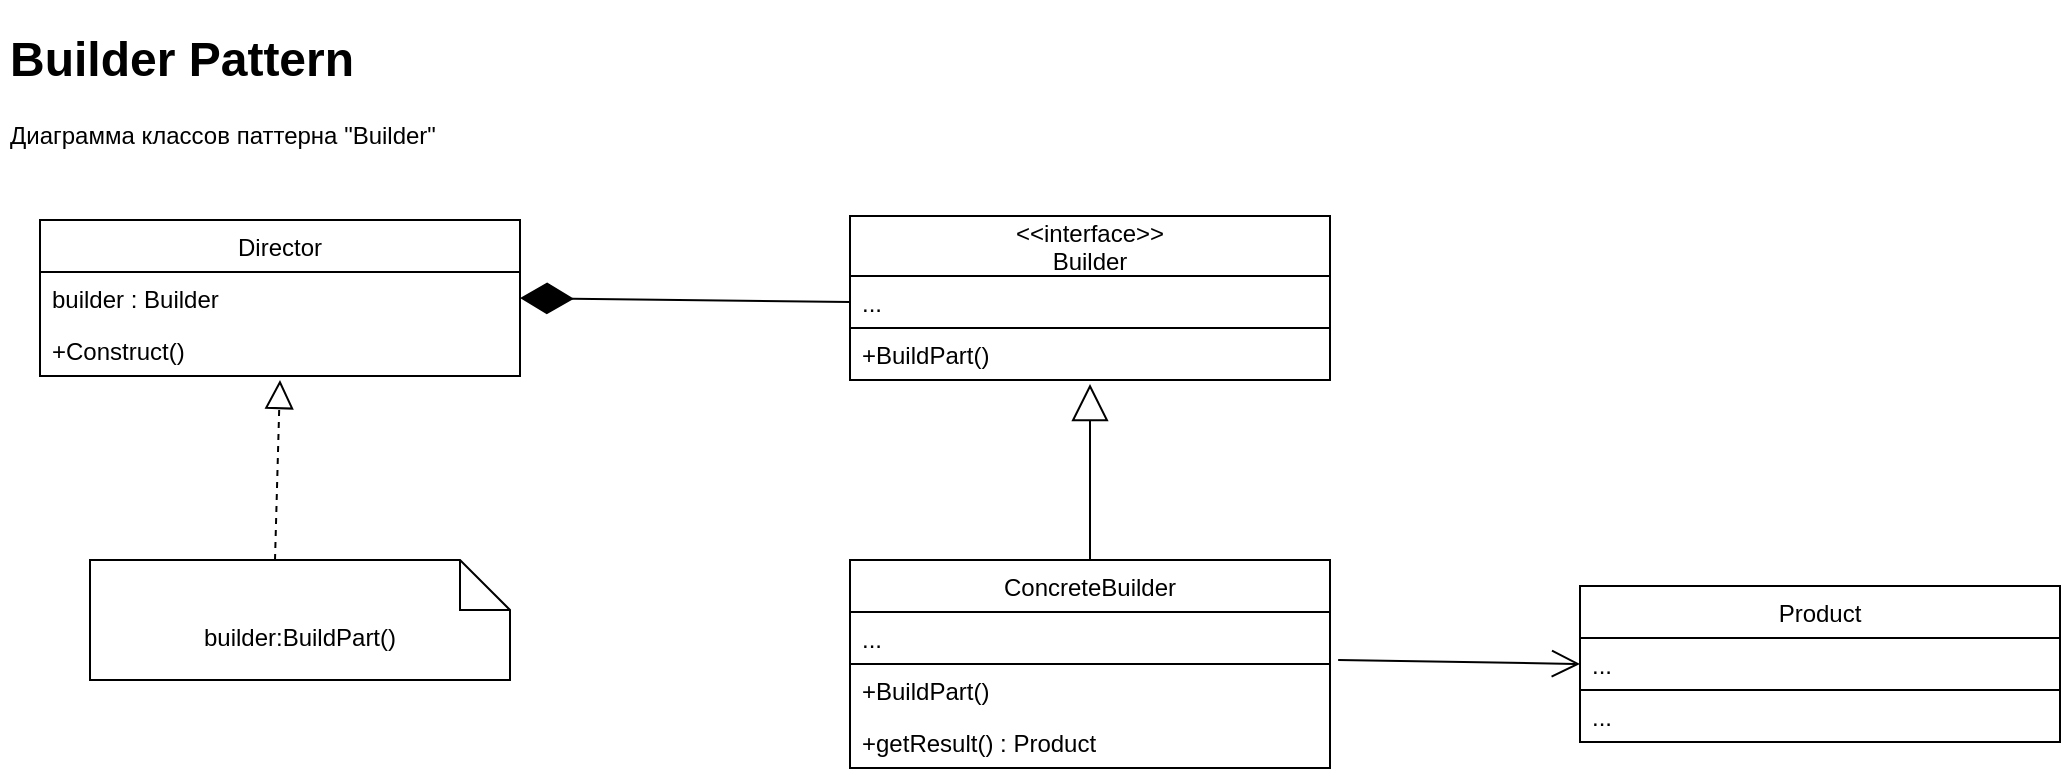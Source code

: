 <mxfile version="22.1.2" type="device">
  <diagram id="_8DVooJ6I-LJaCqOsPuH" name="Страница 1">
    <mxGraphModel dx="530" dy="520" grid="1" gridSize="10" guides="1" tooltips="1" connect="1" arrows="1" fold="1" page="1" pageScale="1" pageWidth="1169" pageHeight="827" math="0" shadow="0">
      <root>
        <mxCell id="0" />
        <mxCell id="1" parent="0" />
        <mxCell id="LA-G4Ssv7THbibrzKtyV-1" value="&lt;h1&gt;Builder Pattern&lt;/h1&gt;&lt;p&gt;Диаграмма классов паттерна &quot;Builder&quot;&lt;/p&gt;" style="text;html=1;strokeColor=none;fillColor=none;spacing=5;spacingTop=-20;whiteSpace=wrap;overflow=hidden;rounded=0;" parent="1" vertex="1">
          <mxGeometry x="40" y="40" width="300" height="80" as="geometry" />
        </mxCell>
        <mxCell id="LA-G4Ssv7THbibrzKtyV-2" value="Director" style="swimlane;fontStyle=0;childLayout=stackLayout;horizontal=1;startSize=26;fillColor=none;horizontalStack=0;resizeParent=1;resizeParentMax=0;resizeLast=0;collapsible=1;marginBottom=0;" parent="1" vertex="1">
          <mxGeometry x="60" y="140" width="240" height="78" as="geometry" />
        </mxCell>
        <mxCell id="LA-G4Ssv7THbibrzKtyV-3" value="builder : Builder" style="text;strokeColor=none;fillColor=none;align=left;verticalAlign=top;spacingLeft=4;spacingRight=4;overflow=hidden;rotatable=0;points=[[0,0.5],[1,0.5]];portConstraint=eastwest;" parent="LA-G4Ssv7THbibrzKtyV-2" vertex="1">
          <mxGeometry y="26" width="240" height="26" as="geometry" />
        </mxCell>
        <mxCell id="LA-G4Ssv7THbibrzKtyV-4" value="+Construct()" style="text;strokeColor=none;fillColor=none;align=left;verticalAlign=top;spacingLeft=4;spacingRight=4;overflow=hidden;rotatable=0;points=[[0,0.5],[1,0.5]];portConstraint=eastwest;" parent="LA-G4Ssv7THbibrzKtyV-2" vertex="1">
          <mxGeometry y="52" width="240" height="26" as="geometry" />
        </mxCell>
        <mxCell id="LA-G4Ssv7THbibrzKtyV-6" value="&lt;&lt;interface&gt;&gt;&#xa;Builder" style="swimlane;fontStyle=0;childLayout=stackLayout;horizontal=1;startSize=30;fillColor=none;horizontalStack=0;resizeParent=1;resizeParentMax=0;resizeLast=0;collapsible=1;marginBottom=0;" parent="1" vertex="1">
          <mxGeometry x="465" y="138" width="240" height="82" as="geometry" />
        </mxCell>
        <mxCell id="LA-G4Ssv7THbibrzKtyV-8" value="..." style="text;strokeColor=default;fillColor=none;align=left;verticalAlign=top;spacingLeft=4;spacingRight=4;overflow=hidden;rotatable=0;points=[[0,0.5],[1,0.5]];portConstraint=eastwest;" parent="LA-G4Ssv7THbibrzKtyV-6" vertex="1">
          <mxGeometry y="30" width="240" height="26" as="geometry" />
        </mxCell>
        <mxCell id="qh1ZqW-jjzI-cM0AK3wh-9" value="+BuildPart()" style="text;strokeColor=none;fillColor=none;align=left;verticalAlign=top;spacingLeft=4;spacingRight=4;overflow=hidden;rotatable=0;points=[[0,0.5],[1,0.5]];portConstraint=eastwest;" vertex="1" parent="LA-G4Ssv7THbibrzKtyV-6">
          <mxGeometry y="56" width="240" height="26" as="geometry" />
        </mxCell>
        <mxCell id="qh1ZqW-jjzI-cM0AK3wh-1" value="ConcreteBuilder" style="swimlane;fontStyle=0;childLayout=stackLayout;horizontal=1;startSize=26;fillColor=none;horizontalStack=0;resizeParent=1;resizeParentMax=0;resizeLast=0;collapsible=1;marginBottom=0;" vertex="1" parent="1">
          <mxGeometry x="465" y="310" width="240" height="104" as="geometry" />
        </mxCell>
        <mxCell id="qh1ZqW-jjzI-cM0AK3wh-2" value="..." style="text;strokeColor=default;fillColor=none;align=left;verticalAlign=top;spacingLeft=4;spacingRight=4;overflow=hidden;rotatable=0;points=[[0,0.5],[1,0.5]];portConstraint=eastwest;strokeWidth=1;perimeterSpacing=0;" vertex="1" parent="qh1ZqW-jjzI-cM0AK3wh-1">
          <mxGeometry y="26" width="240" height="26" as="geometry" />
        </mxCell>
        <mxCell id="qh1ZqW-jjzI-cM0AK3wh-3" value="+BuildPart()" style="text;strokeColor=none;fillColor=none;align=left;verticalAlign=top;spacingLeft=4;spacingRight=4;overflow=hidden;rotatable=0;points=[[0,0.5],[1,0.5]];portConstraint=eastwest;" vertex="1" parent="qh1ZqW-jjzI-cM0AK3wh-1">
          <mxGeometry y="52" width="240" height="26" as="geometry" />
        </mxCell>
        <mxCell id="qh1ZqW-jjzI-cM0AK3wh-4" value="+getResult() : Product" style="text;strokeColor=none;fillColor=none;align=left;verticalAlign=top;spacingLeft=4;spacingRight=4;overflow=hidden;rotatable=0;points=[[0,0.5],[1,0.5]];portConstraint=eastwest;" vertex="1" parent="qh1ZqW-jjzI-cM0AK3wh-1">
          <mxGeometry y="78" width="240" height="26" as="geometry" />
        </mxCell>
        <mxCell id="qh1ZqW-jjzI-cM0AK3wh-5" value="Product" style="swimlane;fontStyle=0;childLayout=stackLayout;horizontal=1;startSize=26;fillColor=none;horizontalStack=0;resizeParent=1;resizeParentMax=0;resizeLast=0;collapsible=1;marginBottom=0;" vertex="1" parent="1">
          <mxGeometry x="830" y="323" width="240" height="78" as="geometry" />
        </mxCell>
        <mxCell id="qh1ZqW-jjzI-cM0AK3wh-6" value="..." style="text;strokeColor=default;fillColor=none;align=left;verticalAlign=top;spacingLeft=4;spacingRight=4;overflow=hidden;rotatable=0;points=[[0,0.5],[1,0.5]];portConstraint=eastwest;" vertex="1" parent="qh1ZqW-jjzI-cM0AK3wh-5">
          <mxGeometry y="26" width="240" height="26" as="geometry" />
        </mxCell>
        <mxCell id="qh1ZqW-jjzI-cM0AK3wh-7" value="..." style="text;strokeColor=none;fillColor=none;align=left;verticalAlign=top;spacingLeft=4;spacingRight=4;overflow=hidden;rotatable=0;points=[[0,0.5],[1,0.5]];portConstraint=eastwest;" vertex="1" parent="qh1ZqW-jjzI-cM0AK3wh-5">
          <mxGeometry y="52" width="240" height="26" as="geometry" />
        </mxCell>
        <mxCell id="qh1ZqW-jjzI-cM0AK3wh-12" value="" style="endArrow=block;endSize=16;endFill=0;html=1;rounded=0;exitX=0.5;exitY=0;exitDx=0;exitDy=0;entryX=0.5;entryY=1.077;entryDx=0;entryDy=0;entryPerimeter=0;" edge="1" parent="1" source="qh1ZqW-jjzI-cM0AK3wh-1" target="qh1ZqW-jjzI-cM0AK3wh-9">
          <mxGeometry width="160" relative="1" as="geometry">
            <mxPoint x="620" y="390" as="sourcePoint" />
            <mxPoint x="780" y="390" as="targetPoint" />
          </mxGeometry>
        </mxCell>
        <mxCell id="qh1ZqW-jjzI-cM0AK3wh-13" value="" style="endArrow=diamondThin;endFill=1;endSize=24;html=1;rounded=0;entryX=1;entryY=0.5;entryDx=0;entryDy=0;exitX=0;exitY=0.5;exitDx=0;exitDy=0;" edge="1" parent="1" source="LA-G4Ssv7THbibrzKtyV-8" target="LA-G4Ssv7THbibrzKtyV-3">
          <mxGeometry width="160" relative="1" as="geometry">
            <mxPoint x="300" y="330" as="sourcePoint" />
            <mxPoint x="460" y="330" as="targetPoint" />
          </mxGeometry>
        </mxCell>
        <mxCell id="qh1ZqW-jjzI-cM0AK3wh-14" value="" style="endArrow=open;endFill=1;endSize=12;html=1;rounded=0;exitX=1.017;exitY=-0.077;exitDx=0;exitDy=0;exitPerimeter=0;entryX=0;entryY=0.5;entryDx=0;entryDy=0;" edge="1" parent="1" source="qh1ZqW-jjzI-cM0AK3wh-3" target="qh1ZqW-jjzI-cM0AK3wh-6">
          <mxGeometry width="160" relative="1" as="geometry">
            <mxPoint x="710" y="361.5" as="sourcePoint" />
            <mxPoint x="840" y="350" as="targetPoint" />
          </mxGeometry>
        </mxCell>
        <mxCell id="qh1ZqW-jjzI-cM0AK3wh-15" value="builder:BuildPart()" style="shape=note2;boundedLbl=1;whiteSpace=wrap;html=1;size=25;verticalAlign=top;align=center;" vertex="1" parent="1">
          <mxGeometry x="85" y="310" width="210" height="60" as="geometry" />
        </mxCell>
        <mxCell id="qh1ZqW-jjzI-cM0AK3wh-16" value="" style="endArrow=block;dashed=1;endFill=0;endSize=12;html=1;rounded=0;exitX=0;exitY=0;exitDx=92.5;exitDy=0;exitPerimeter=0;" edge="1" parent="1" source="qh1ZqW-jjzI-cM0AK3wh-15">
          <mxGeometry width="160" relative="1" as="geometry">
            <mxPoint x="10" y="270" as="sourcePoint" />
            <mxPoint x="180" y="220" as="targetPoint" />
          </mxGeometry>
        </mxCell>
      </root>
    </mxGraphModel>
  </diagram>
</mxfile>

